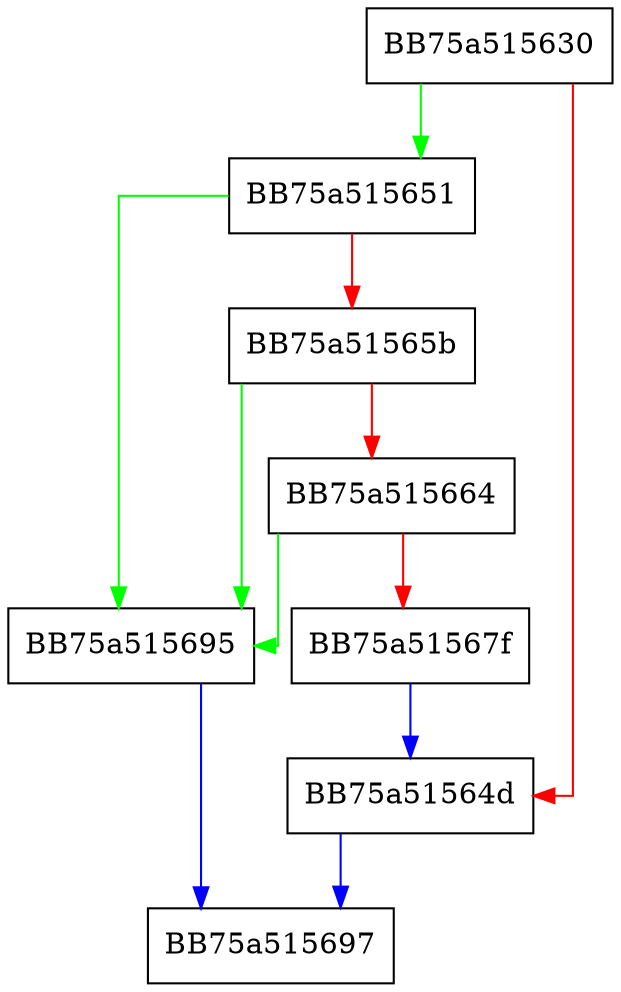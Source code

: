 digraph Write {
  node [shape="box"];
  graph [splines=ortho];
  BB75a515630 -> BB75a515651 [color="green"];
  BB75a515630 -> BB75a51564d [color="red"];
  BB75a51564d -> BB75a515697 [color="blue"];
  BB75a515651 -> BB75a515695 [color="green"];
  BB75a515651 -> BB75a51565b [color="red"];
  BB75a51565b -> BB75a515695 [color="green"];
  BB75a51565b -> BB75a515664 [color="red"];
  BB75a515664 -> BB75a515695 [color="green"];
  BB75a515664 -> BB75a51567f [color="red"];
  BB75a51567f -> BB75a51564d [color="blue"];
  BB75a515695 -> BB75a515697 [color="blue"];
}